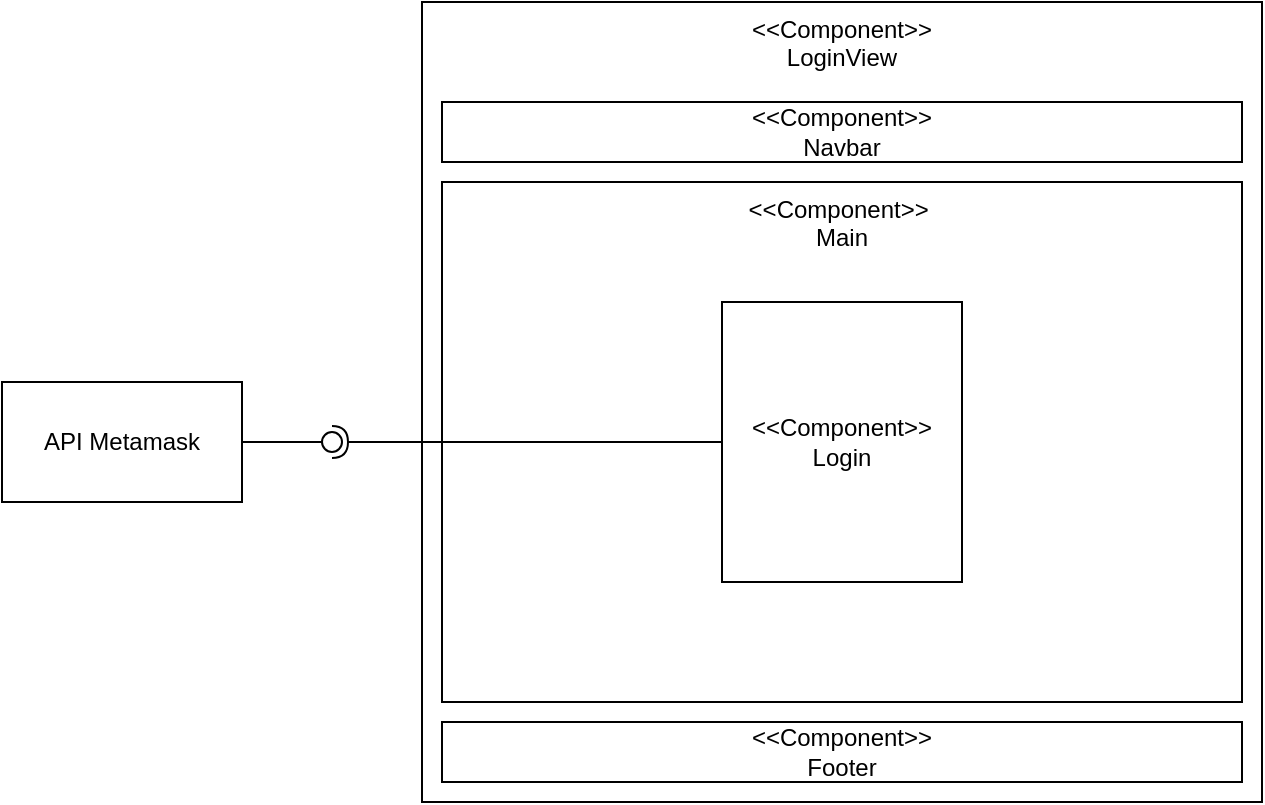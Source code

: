 <mxfile version="17.1.1" type="device" pages="4"><diagram id="jwxV9BMWukAOoAmFxy4i" name="Page-1"><mxGraphModel dx="1038" dy="583" grid="1" gridSize="10" guides="1" tooltips="1" connect="1" arrows="1" fold="1" page="1" pageScale="1" pageWidth="827" pageHeight="1169" math="0" shadow="0"><root><mxCell id="0"/><mxCell id="1" parent="0"/><mxCell id="vIFufi9CAhVDZMP8bHXC-1" value="&amp;lt;&amp;lt;Component&amp;gt;&amp;gt;&lt;br&gt;LoginView" style="rounded=0;whiteSpace=wrap;html=1;verticalAlign=top;" vertex="1" parent="1"><mxGeometry x="250" y="80" width="420" height="400" as="geometry"/></mxCell><mxCell id="vIFufi9CAhVDZMP8bHXC-2" value="&amp;lt;&amp;lt;Component&amp;gt;&amp;gt;&lt;br&gt;Navbar" style="rounded=0;whiteSpace=wrap;html=1;" vertex="1" parent="1"><mxGeometry x="260" y="130" width="400" height="30" as="geometry"/></mxCell><mxCell id="vIFufi9CAhVDZMP8bHXC-3" value="&amp;lt;&amp;lt;Component&amp;gt;&amp;gt;&amp;nbsp;&lt;br&gt;Main" style="rounded=0;whiteSpace=wrap;html=1;verticalAlign=top;" vertex="1" parent="1"><mxGeometry x="260" y="170" width="400" height="260" as="geometry"/></mxCell><mxCell id="vIFufi9CAhVDZMP8bHXC-4" value="&amp;lt;&amp;lt;Component&amp;gt;&amp;gt;&lt;br&gt;Footer" style="rounded=0;whiteSpace=wrap;html=1;" vertex="1" parent="1"><mxGeometry x="260" y="440" width="400" height="30" as="geometry"/></mxCell><mxCell id="vIFufi9CAhVDZMP8bHXC-5" value="&amp;lt;&amp;lt;Component&amp;gt;&amp;gt;&lt;br&gt;Login" style="rounded=0;whiteSpace=wrap;html=1;" vertex="1" parent="1"><mxGeometry x="400" y="230" width="120" height="140" as="geometry"/></mxCell><mxCell id="vIFufi9CAhVDZMP8bHXC-6" value="API Metamask" style="rounded=0;whiteSpace=wrap;html=1;" vertex="1" parent="1"><mxGeometry x="40" y="270" width="120" height="60" as="geometry"/></mxCell><mxCell id="vIFufi9CAhVDZMP8bHXC-7" value="" style="rounded=0;orthogonalLoop=1;jettySize=auto;html=1;endArrow=none;endFill=0;sketch=0;sourcePerimeterSpacing=0;targetPerimeterSpacing=0;exitX=1;exitY=0.5;exitDx=0;exitDy=0;" edge="1" target="vIFufi9CAhVDZMP8bHXC-9" parent="1" source="vIFufi9CAhVDZMP8bHXC-6"><mxGeometry relative="1" as="geometry"><mxPoint x="180" y="310" as="sourcePoint"/></mxGeometry></mxCell><mxCell id="vIFufi9CAhVDZMP8bHXC-8" value="" style="rounded=0;orthogonalLoop=1;jettySize=auto;html=1;endArrow=halfCircle;endFill=0;entryX=0.5;entryY=0.5;endSize=6;strokeWidth=1;sketch=0;exitX=0;exitY=0.5;exitDx=0;exitDy=0;" edge="1" target="vIFufi9CAhVDZMP8bHXC-9" parent="1" source="vIFufi9CAhVDZMP8bHXC-5"><mxGeometry relative="1" as="geometry"><mxPoint x="220" y="310" as="sourcePoint"/></mxGeometry></mxCell><mxCell id="vIFufi9CAhVDZMP8bHXC-9" value="" style="ellipse;whiteSpace=wrap;html=1;align=center;aspect=fixed;resizable=0;points=[];outlineConnect=0;sketch=0;" vertex="1" parent="1"><mxGeometry x="200" y="295" width="10" height="10" as="geometry"/></mxCell></root></mxGraphModel></diagram><diagram id="7Ca-pfBzj3PAcEZrjfBz" name="Page-2"><mxGraphModel dx="1038" dy="583" grid="1" gridSize="10" guides="1" tooltips="1" connect="1" arrows="1" fold="1" page="1" pageScale="1" pageWidth="827" pageHeight="1169" math="0" shadow="0"><root><mxCell id="lYkfY3SftiQbrHU--kGO-0"/><mxCell id="lYkfY3SftiQbrHU--kGO-1" parent="lYkfY3SftiQbrHU--kGO-0"/><mxCell id="gaQIH4LJYWl7Rl9z67Qw-0" value="&amp;lt;&amp;lt;Component&amp;gt;&amp;gt;&lt;br&gt;ProductView" style="rounded=0;whiteSpace=wrap;html=1;verticalAlign=top;" vertex="1" parent="lYkfY3SftiQbrHU--kGO-1"><mxGeometry x="250" y="80" width="420" height="400" as="geometry"/></mxCell><mxCell id="gaQIH4LJYWl7Rl9z67Qw-1" value="&amp;lt;&amp;lt;Component&amp;gt;&amp;gt;&lt;br&gt;Navbar" style="rounded=0;whiteSpace=wrap;html=1;" vertex="1" parent="lYkfY3SftiQbrHU--kGO-1"><mxGeometry x="260" y="130" width="400" height="30" as="geometry"/></mxCell><mxCell id="gaQIH4LJYWl7Rl9z67Qw-2" value="&amp;lt;&amp;lt;Component&amp;gt;&amp;gt;&amp;nbsp;&lt;br&gt;Main" style="rounded=0;whiteSpace=wrap;html=1;verticalAlign=top;" vertex="1" parent="lYkfY3SftiQbrHU--kGO-1"><mxGeometry x="260" y="170" width="400" height="260" as="geometry"/></mxCell><mxCell id="gaQIH4LJYWl7Rl9z67Qw-3" value="&amp;lt;&amp;lt;Component&amp;gt;&amp;gt;&lt;br&gt;Footer" style="rounded=0;whiteSpace=wrap;html=1;" vertex="1" parent="lYkfY3SftiQbrHU--kGO-1"><mxGeometry x="260" y="440" width="400" height="30" as="geometry"/></mxCell><mxCell id="gaQIH4LJYWl7Rl9z67Qw-4" value="&amp;lt;&amp;lt;Component&amp;gt;&amp;gt;&lt;br&gt;ProductCard" style="rounded=0;whiteSpace=wrap;html=1;" vertex="1" parent="lYkfY3SftiQbrHU--kGO-1"><mxGeometry x="420" y="230" width="120" height="140" as="geometry"/></mxCell><mxCell id="gaQIH4LJYWl7Rl9z67Qw-9" value="&amp;lt;&amp;lt;Component&amp;gt;&amp;gt;&lt;br&gt;ProductCard" style="rounded=0;whiteSpace=wrap;html=1;" vertex="1" parent="lYkfY3SftiQbrHU--kGO-1"><mxGeometry x="270" y="230" width="120" height="140" as="geometry"/></mxCell><mxCell id="gaQIH4LJYWl7Rl9z67Qw-11" value="&amp;lt;&amp;lt;Component&amp;gt;&amp;gt;&lt;br&gt;ProductCard" style="rounded=0;whiteSpace=wrap;html=1;" vertex="1" parent="lYkfY3SftiQbrHU--kGO-1"><mxGeometry x="530" y="230" width="120" height="140" as="geometry"/></mxCell><mxCell id="gaQIH4LJYWl7Rl9z67Qw-12" value="&amp;lt;&amp;lt;Component&amp;gt;&amp;gt;&lt;br&gt;ProductCard" style="rounded=0;whiteSpace=wrap;html=1;" vertex="1" parent="lYkfY3SftiQbrHU--kGO-1"><mxGeometry x="400" y="230" width="120" height="140" as="geometry"/></mxCell><mxCell id="gaQIH4LJYWl7Rl9z67Qw-15" value="" style="rounded=0;orthogonalLoop=1;jettySize=auto;html=1;endArrow=none;endFill=0;sketch=0;sourcePerimeterSpacing=0;targetPerimeterSpacing=0;exitX=1;exitY=0.5;exitDx=0;exitDy=0;" edge="1" target="gaQIH4LJYWl7Rl9z67Qw-17" parent="lYkfY3SftiQbrHU--kGO-1" source="uEnnN4PFxYtC4G-Y4hWQ-0"><mxGeometry relative="1" as="geometry"><mxPoint x="210" y="305" as="sourcePoint"/></mxGeometry></mxCell><mxCell id="gaQIH4LJYWl7Rl9z67Qw-16" value="" style="rounded=0;orthogonalLoop=1;jettySize=auto;html=1;endArrow=halfCircle;endFill=0;entryX=0.5;entryY=0.5;endSize=6;strokeWidth=1;sketch=0;exitX=0;exitY=0.5;exitDx=0;exitDy=0;" edge="1" target="gaQIH4LJYWl7Rl9z67Qw-17" parent="lYkfY3SftiQbrHU--kGO-1" source="gaQIH4LJYWl7Rl9z67Qw-9"><mxGeometry relative="1" as="geometry"><mxPoint x="210" y="425" as="sourcePoint"/></mxGeometry></mxCell><mxCell id="gaQIH4LJYWl7Rl9z67Qw-17" value="" style="ellipse;whiteSpace=wrap;html=1;align=center;aspect=fixed;resizable=0;points=[];outlineConnect=0;sketch=0;" vertex="1" parent="lYkfY3SftiQbrHU--kGO-1"><mxGeometry x="210" y="295" width="10" height="10" as="geometry"/></mxCell><mxCell id="uEnnN4PFxYtC4G-Y4hWQ-0" value="API ecommerce" style="rounded=0;whiteSpace=wrap;html=1;" vertex="1" parent="lYkfY3SftiQbrHU--kGO-1"><mxGeometry x="40" y="270" width="120" height="60" as="geometry"/></mxCell><mxCell id="5OpOQRcZqPHYDGN8S3KU-0" value="BD" style="rounded=0;whiteSpace=wrap;html=1;" vertex="1" parent="lYkfY3SftiQbrHU--kGO-1"><mxGeometry x="40" y="160" width="120" height="60" as="geometry"/></mxCell><mxCell id="5OpOQRcZqPHYDGN8S3KU-1" value="" style="rounded=0;orthogonalLoop=1;jettySize=auto;html=1;endArrow=none;endFill=0;sketch=0;sourcePerimeterSpacing=0;targetPerimeterSpacing=0;exitX=0.5;exitY=1;exitDx=0;exitDy=0;" edge="1" target="5OpOQRcZqPHYDGN8S3KU-3" parent="lYkfY3SftiQbrHU--kGO-1" source="5OpOQRcZqPHYDGN8S3KU-0"><mxGeometry relative="1" as="geometry"><mxPoint x="80" y="245" as="sourcePoint"/></mxGeometry></mxCell><mxCell id="5OpOQRcZqPHYDGN8S3KU-2" value="" style="rounded=0;orthogonalLoop=1;jettySize=auto;html=1;endArrow=halfCircle;endFill=0;entryX=0.5;entryY=0.5;endSize=6;strokeWidth=1;sketch=0;exitX=0.5;exitY=0;exitDx=0;exitDy=0;" edge="1" target="5OpOQRcZqPHYDGN8S3KU-3" parent="lYkfY3SftiQbrHU--kGO-1" source="uEnnN4PFxYtC4G-Y4hWQ-0"><mxGeometry relative="1" as="geometry"><mxPoint x="120" y="245" as="sourcePoint"/></mxGeometry></mxCell><mxCell id="5OpOQRcZqPHYDGN8S3KU-3" value="" style="ellipse;whiteSpace=wrap;html=1;align=center;aspect=fixed;resizable=0;points=[];outlineConnect=0;sketch=0;" vertex="1" parent="lYkfY3SftiQbrHU--kGO-1"><mxGeometry x="95" y="240" width="10" height="10" as="geometry"/></mxCell></root></mxGraphModel></diagram><diagram id="oc0IkjEMtZSosn-rVtGW" name="Page-3"><mxGraphModel dx="1038" dy="583" grid="1" gridSize="10" guides="1" tooltips="1" connect="1" arrows="1" fold="1" page="1" pageScale="1" pageWidth="827" pageHeight="1169" math="0" shadow="0"><root><mxCell id="zxr0e4wHjSeX-RDNV2Br-0"/><mxCell id="zxr0e4wHjSeX-RDNV2Br-1" parent="zxr0e4wHjSeX-RDNV2Br-0"/><mxCell id="zxr0e4wHjSeX-RDNV2Br-2" value="&amp;lt;&amp;lt;Component&amp;gt;&amp;gt;&lt;br&gt;SellerView" style="rounded=0;whiteSpace=wrap;html=1;verticalAlign=top;" vertex="1" parent="zxr0e4wHjSeX-RDNV2Br-1"><mxGeometry x="250" y="80" width="420" height="400" as="geometry"/></mxCell><mxCell id="zxr0e4wHjSeX-RDNV2Br-3" value="&amp;lt;&amp;lt;Component&amp;gt;&amp;gt;&lt;br&gt;Navbar" style="rounded=0;whiteSpace=wrap;html=1;" vertex="1" parent="zxr0e4wHjSeX-RDNV2Br-1"><mxGeometry x="260" y="130" width="400" height="30" as="geometry"/></mxCell><mxCell id="zxr0e4wHjSeX-RDNV2Br-4" value="&amp;lt;&amp;lt;Component&amp;gt;&amp;gt;&amp;nbsp;&lt;br&gt;Main" style="rounded=0;whiteSpace=wrap;html=1;verticalAlign=top;" vertex="1" parent="zxr0e4wHjSeX-RDNV2Br-1"><mxGeometry x="260" y="170" width="400" height="260" as="geometry"/></mxCell><mxCell id="zxr0e4wHjSeX-RDNV2Br-5" value="&amp;lt;&amp;lt;Component&amp;gt;&amp;gt;&lt;br&gt;Footer" style="rounded=0;whiteSpace=wrap;html=1;" vertex="1" parent="zxr0e4wHjSeX-RDNV2Br-1"><mxGeometry x="260" y="440" width="400" height="30" as="geometry"/></mxCell><mxCell id="zxr0e4wHjSeX-RDNV2Br-7" value="&amp;lt;&amp;lt;Component&amp;gt;&amp;gt;&lt;br&gt;RegisterProduct" style="rounded=0;whiteSpace=wrap;html=1;" vertex="1" parent="zxr0e4wHjSeX-RDNV2Br-1"><mxGeometry x="367" y="215" width="186" height="170" as="geometry"/></mxCell><mxCell id="zxr0e4wHjSeX-RDNV2Br-13" value="API ecommerce" style="rounded=0;whiteSpace=wrap;html=1;" vertex="1" parent="zxr0e4wHjSeX-RDNV2Br-1"><mxGeometry x="40" y="270" width="120" height="60" as="geometry"/></mxCell><mxCell id="zxr0e4wHjSeX-RDNV2Br-14" value="" style="rounded=0;orthogonalLoop=1;jettySize=auto;html=1;endArrow=none;endFill=0;sketch=0;sourcePerimeterSpacing=0;targetPerimeterSpacing=0;exitX=0;exitY=0.5;exitDx=0;exitDy=0;" edge="1" target="zxr0e4wHjSeX-RDNV2Br-16" parent="zxr0e4wHjSeX-RDNV2Br-1" source="zxr0e4wHjSeX-RDNV2Br-7"><mxGeometry relative="1" as="geometry"><mxPoint x="160" y="380" as="sourcePoint"/></mxGeometry></mxCell><mxCell id="zxr0e4wHjSeX-RDNV2Br-15" value="" style="rounded=0;orthogonalLoop=1;jettySize=auto;html=1;endArrow=halfCircle;endFill=0;entryX=0.5;entryY=0.5;endSize=6;strokeWidth=1;sketch=0;exitX=1;exitY=0.5;exitDx=0;exitDy=0;" edge="1" target="zxr0e4wHjSeX-RDNV2Br-16" parent="zxr0e4wHjSeX-RDNV2Br-1" source="zxr0e4wHjSeX-RDNV2Br-13"><mxGeometry relative="1" as="geometry"><mxPoint x="200" y="380" as="sourcePoint"/></mxGeometry></mxCell><mxCell id="zxr0e4wHjSeX-RDNV2Br-16" value="" style="ellipse;whiteSpace=wrap;html=1;align=center;aspect=fixed;resizable=0;points=[];outlineConnect=0;sketch=0;" vertex="1" parent="zxr0e4wHjSeX-RDNV2Br-1"><mxGeometry x="210" y="295" width="10" height="10" as="geometry"/></mxCell><mxCell id="zwOddMfwRQJkPawuYMYI-3" value="BD" style="rounded=0;whiteSpace=wrap;html=1;" vertex="1" parent="zxr0e4wHjSeX-RDNV2Br-1"><mxGeometry x="40" y="170" width="120" height="60" as="geometry"/></mxCell><mxCell id="zwOddMfwRQJkPawuYMYI-7" value="" style="rounded=0;orthogonalLoop=1;jettySize=auto;html=1;endArrow=none;endFill=0;sketch=0;sourcePerimeterSpacing=0;targetPerimeterSpacing=0;exitX=0.5;exitY=0;exitDx=0;exitDy=0;" edge="1" target="zwOddMfwRQJkPawuYMYI-9" parent="zxr0e4wHjSeX-RDNV2Br-1" source="zxr0e4wHjSeX-RDNV2Br-13"><mxGeometry relative="1" as="geometry"><mxPoint y="420" as="sourcePoint"/></mxGeometry></mxCell><mxCell id="zwOddMfwRQJkPawuYMYI-8" value="" style="rounded=0;orthogonalLoop=1;jettySize=auto;html=1;endArrow=halfCircle;endFill=0;entryX=0.5;entryY=0.5;endSize=6;strokeWidth=1;sketch=0;exitX=0.5;exitY=1;exitDx=0;exitDy=0;" edge="1" target="zwOddMfwRQJkPawuYMYI-9" parent="zxr0e4wHjSeX-RDNV2Br-1" source="zwOddMfwRQJkPawuYMYI-3"><mxGeometry relative="1" as="geometry"><mxPoint x="120" y="425" as="sourcePoint"/></mxGeometry></mxCell><mxCell id="zwOddMfwRQJkPawuYMYI-9" value="" style="ellipse;whiteSpace=wrap;html=1;align=center;aspect=fixed;resizable=0;points=[];outlineConnect=0;sketch=0;" vertex="1" parent="zxr0e4wHjSeX-RDNV2Br-1"><mxGeometry x="95" y="250" width="10" height="10" as="geometry"/></mxCell></root></mxGraphModel></diagram><diagram id="Pd2TFP95KvM85FmTsGeq" name="Page-4"><mxGraphModel dx="1038" dy="583" grid="1" gridSize="10" guides="1" tooltips="1" connect="1" arrows="1" fold="1" page="1" pageScale="1" pageWidth="827" pageHeight="1169" math="0" shadow="0"><root><mxCell id="OGn3oHqRjQT_ocA7mC9x-0"/><mxCell id="OGn3oHqRjQT_ocA7mC9x-1" parent="OGn3oHqRjQT_ocA7mC9x-0"/><mxCell id="s7ByyanF0XAEDuyhzEXq-0" value="&amp;lt;&amp;lt;Component&amp;gt;&amp;gt;&lt;br&gt;BuyerView" style="rounded=0;whiteSpace=wrap;html=1;verticalAlign=top;" vertex="1" parent="OGn3oHqRjQT_ocA7mC9x-1"><mxGeometry x="250" y="80" width="420" height="400" as="geometry"/></mxCell><mxCell id="s7ByyanF0XAEDuyhzEXq-1" value="&amp;lt;&amp;lt;Component&amp;gt;&amp;gt;&lt;br&gt;Navbar" style="rounded=0;whiteSpace=wrap;html=1;" vertex="1" parent="OGn3oHqRjQT_ocA7mC9x-1"><mxGeometry x="260" y="130" width="400" height="30" as="geometry"/></mxCell><mxCell id="s7ByyanF0XAEDuyhzEXq-2" value="&amp;lt;&amp;lt;Component&amp;gt;&amp;gt;&amp;nbsp;&lt;br&gt;Main" style="rounded=0;whiteSpace=wrap;html=1;verticalAlign=top;" vertex="1" parent="OGn3oHqRjQT_ocA7mC9x-1"><mxGeometry x="260" y="170" width="400" height="260" as="geometry"/></mxCell><mxCell id="s7ByyanF0XAEDuyhzEXq-3" value="&amp;lt;&amp;lt;Component&amp;gt;&amp;gt;&lt;br&gt;Footer" style="rounded=0;whiteSpace=wrap;html=1;" vertex="1" parent="OGn3oHqRjQT_ocA7mC9x-1"><mxGeometry x="260" y="440" width="400" height="30" as="geometry"/></mxCell><mxCell id="s7ByyanF0XAEDuyhzEXq-4" value="&amp;lt;&amp;lt;Component&amp;gt;&amp;gt;&lt;br&gt;Checkout" style="rounded=0;whiteSpace=wrap;html=1;" vertex="1" parent="OGn3oHqRjQT_ocA7mC9x-1"><mxGeometry x="367" y="215" width="186" height="175" as="geometry"/></mxCell><mxCell id="s7ByyanF0XAEDuyhzEXq-5" value="API ecommerce" style="rounded=0;whiteSpace=wrap;html=1;" vertex="1" parent="OGn3oHqRjQT_ocA7mC9x-1"><mxGeometry x="40" y="270" width="120" height="60" as="geometry"/></mxCell><mxCell id="s7ByyanF0XAEDuyhzEXq-6" value="" style="rounded=0;orthogonalLoop=1;jettySize=auto;html=1;endArrow=none;endFill=0;sketch=0;sourcePerimeterSpacing=0;targetPerimeterSpacing=0;exitX=0;exitY=0.5;exitDx=0;exitDy=0;" edge="1" parent="OGn3oHqRjQT_ocA7mC9x-1" source="s7ByyanF0XAEDuyhzEXq-4" target="s7ByyanF0XAEDuyhzEXq-8"><mxGeometry relative="1" as="geometry"><mxPoint x="160" y="380" as="sourcePoint"/></mxGeometry></mxCell><mxCell id="s7ByyanF0XAEDuyhzEXq-7" value="" style="rounded=0;orthogonalLoop=1;jettySize=auto;html=1;endArrow=halfCircle;endFill=0;entryX=0.5;entryY=0.5;endSize=6;strokeWidth=1;sketch=0;exitX=1;exitY=0.5;exitDx=0;exitDy=0;" edge="1" parent="OGn3oHqRjQT_ocA7mC9x-1" source="s7ByyanF0XAEDuyhzEXq-5" target="s7ByyanF0XAEDuyhzEXq-8"><mxGeometry relative="1" as="geometry"><mxPoint x="200" y="380" as="sourcePoint"/></mxGeometry></mxCell><mxCell id="s7ByyanF0XAEDuyhzEXq-8" value="" style="ellipse;whiteSpace=wrap;html=1;align=center;aspect=fixed;resizable=0;points=[];outlineConnect=0;sketch=0;" vertex="1" parent="OGn3oHqRjQT_ocA7mC9x-1"><mxGeometry x="210" y="295" width="10" height="10" as="geometry"/></mxCell><mxCell id="s7ByyanF0XAEDuyhzEXq-9" value="" style="rounded=0;orthogonalLoop=1;jettySize=auto;html=1;endArrow=none;endFill=0;sketch=0;sourcePerimeterSpacing=0;targetPerimeterSpacing=0;exitX=0;exitY=1;exitDx=0;exitDy=0;" edge="1" target="s7ByyanF0XAEDuyhzEXq-11" parent="OGn3oHqRjQT_ocA7mC9x-1" source="s7ByyanF0XAEDuyhzEXq-4"><mxGeometry relative="1" as="geometry"><mxPoint x="190" y="390" as="sourcePoint"/></mxGeometry></mxCell><mxCell id="s7ByyanF0XAEDuyhzEXq-10" value="" style="rounded=0;orthogonalLoop=1;jettySize=auto;html=1;endArrow=halfCircle;endFill=0;entryX=0.5;entryY=0.5;endSize=6;strokeWidth=1;sketch=0;exitX=1;exitY=0.5;exitDx=0;exitDy=0;" edge="1" target="s7ByyanF0XAEDuyhzEXq-11" parent="OGn3oHqRjQT_ocA7mC9x-1" source="s7ByyanF0XAEDuyhzEXq-13"><mxGeometry relative="1" as="geometry"><mxPoint x="160" y="390" as="sourcePoint"/></mxGeometry></mxCell><mxCell id="s7ByyanF0XAEDuyhzEXq-11" value="" style="ellipse;whiteSpace=wrap;html=1;align=center;aspect=fixed;resizable=0;points=[];outlineConnect=0;sketch=0;" vertex="1" parent="OGn3oHqRjQT_ocA7mC9x-1"><mxGeometry x="200" y="385" width="10" height="10" as="geometry"/></mxCell><mxCell id="s7ByyanF0XAEDuyhzEXq-13" value="API metamask" style="rounded=0;whiteSpace=wrap;html=1;" vertex="1" parent="OGn3oHqRjQT_ocA7mC9x-1"><mxGeometry x="40" y="360" width="120" height="60" as="geometry"/></mxCell><mxCell id="s7ByyanF0XAEDuyhzEXq-14" value="BD" style="rounded=0;whiteSpace=wrap;html=1;" vertex="1" parent="OGn3oHqRjQT_ocA7mC9x-1"><mxGeometry x="40" y="155" width="120" height="60" as="geometry"/></mxCell><mxCell id="s7ByyanF0XAEDuyhzEXq-15" value="" style="rounded=0;orthogonalLoop=1;jettySize=auto;html=1;endArrow=none;endFill=0;sketch=0;sourcePerimeterSpacing=0;targetPerimeterSpacing=0;exitX=0.5;exitY=0;exitDx=0;exitDy=0;" edge="1" target="s7ByyanF0XAEDuyhzEXq-17" parent="OGn3oHqRjQT_ocA7mC9x-1" source="s7ByyanF0XAEDuyhzEXq-5"><mxGeometry relative="1" as="geometry"><mxPoint x="80" y="245" as="sourcePoint"/></mxGeometry></mxCell><mxCell id="s7ByyanF0XAEDuyhzEXq-16" value="" style="rounded=0;orthogonalLoop=1;jettySize=auto;html=1;endArrow=halfCircle;endFill=0;entryX=0.5;entryY=0.5;endSize=6;strokeWidth=1;sketch=0;exitX=0.5;exitY=1;exitDx=0;exitDy=0;" edge="1" target="s7ByyanF0XAEDuyhzEXq-17" parent="OGn3oHqRjQT_ocA7mC9x-1" source="s7ByyanF0XAEDuyhzEXq-14"><mxGeometry relative="1" as="geometry"><mxPoint x="120" y="245" as="sourcePoint"/></mxGeometry></mxCell><mxCell id="s7ByyanF0XAEDuyhzEXq-17" value="" style="ellipse;whiteSpace=wrap;html=1;align=center;aspect=fixed;resizable=0;points=[];outlineConnect=0;sketch=0;" vertex="1" parent="OGn3oHqRjQT_ocA7mC9x-1"><mxGeometry x="95" y="240" width="10" height="10" as="geometry"/></mxCell></root></mxGraphModel></diagram></mxfile>